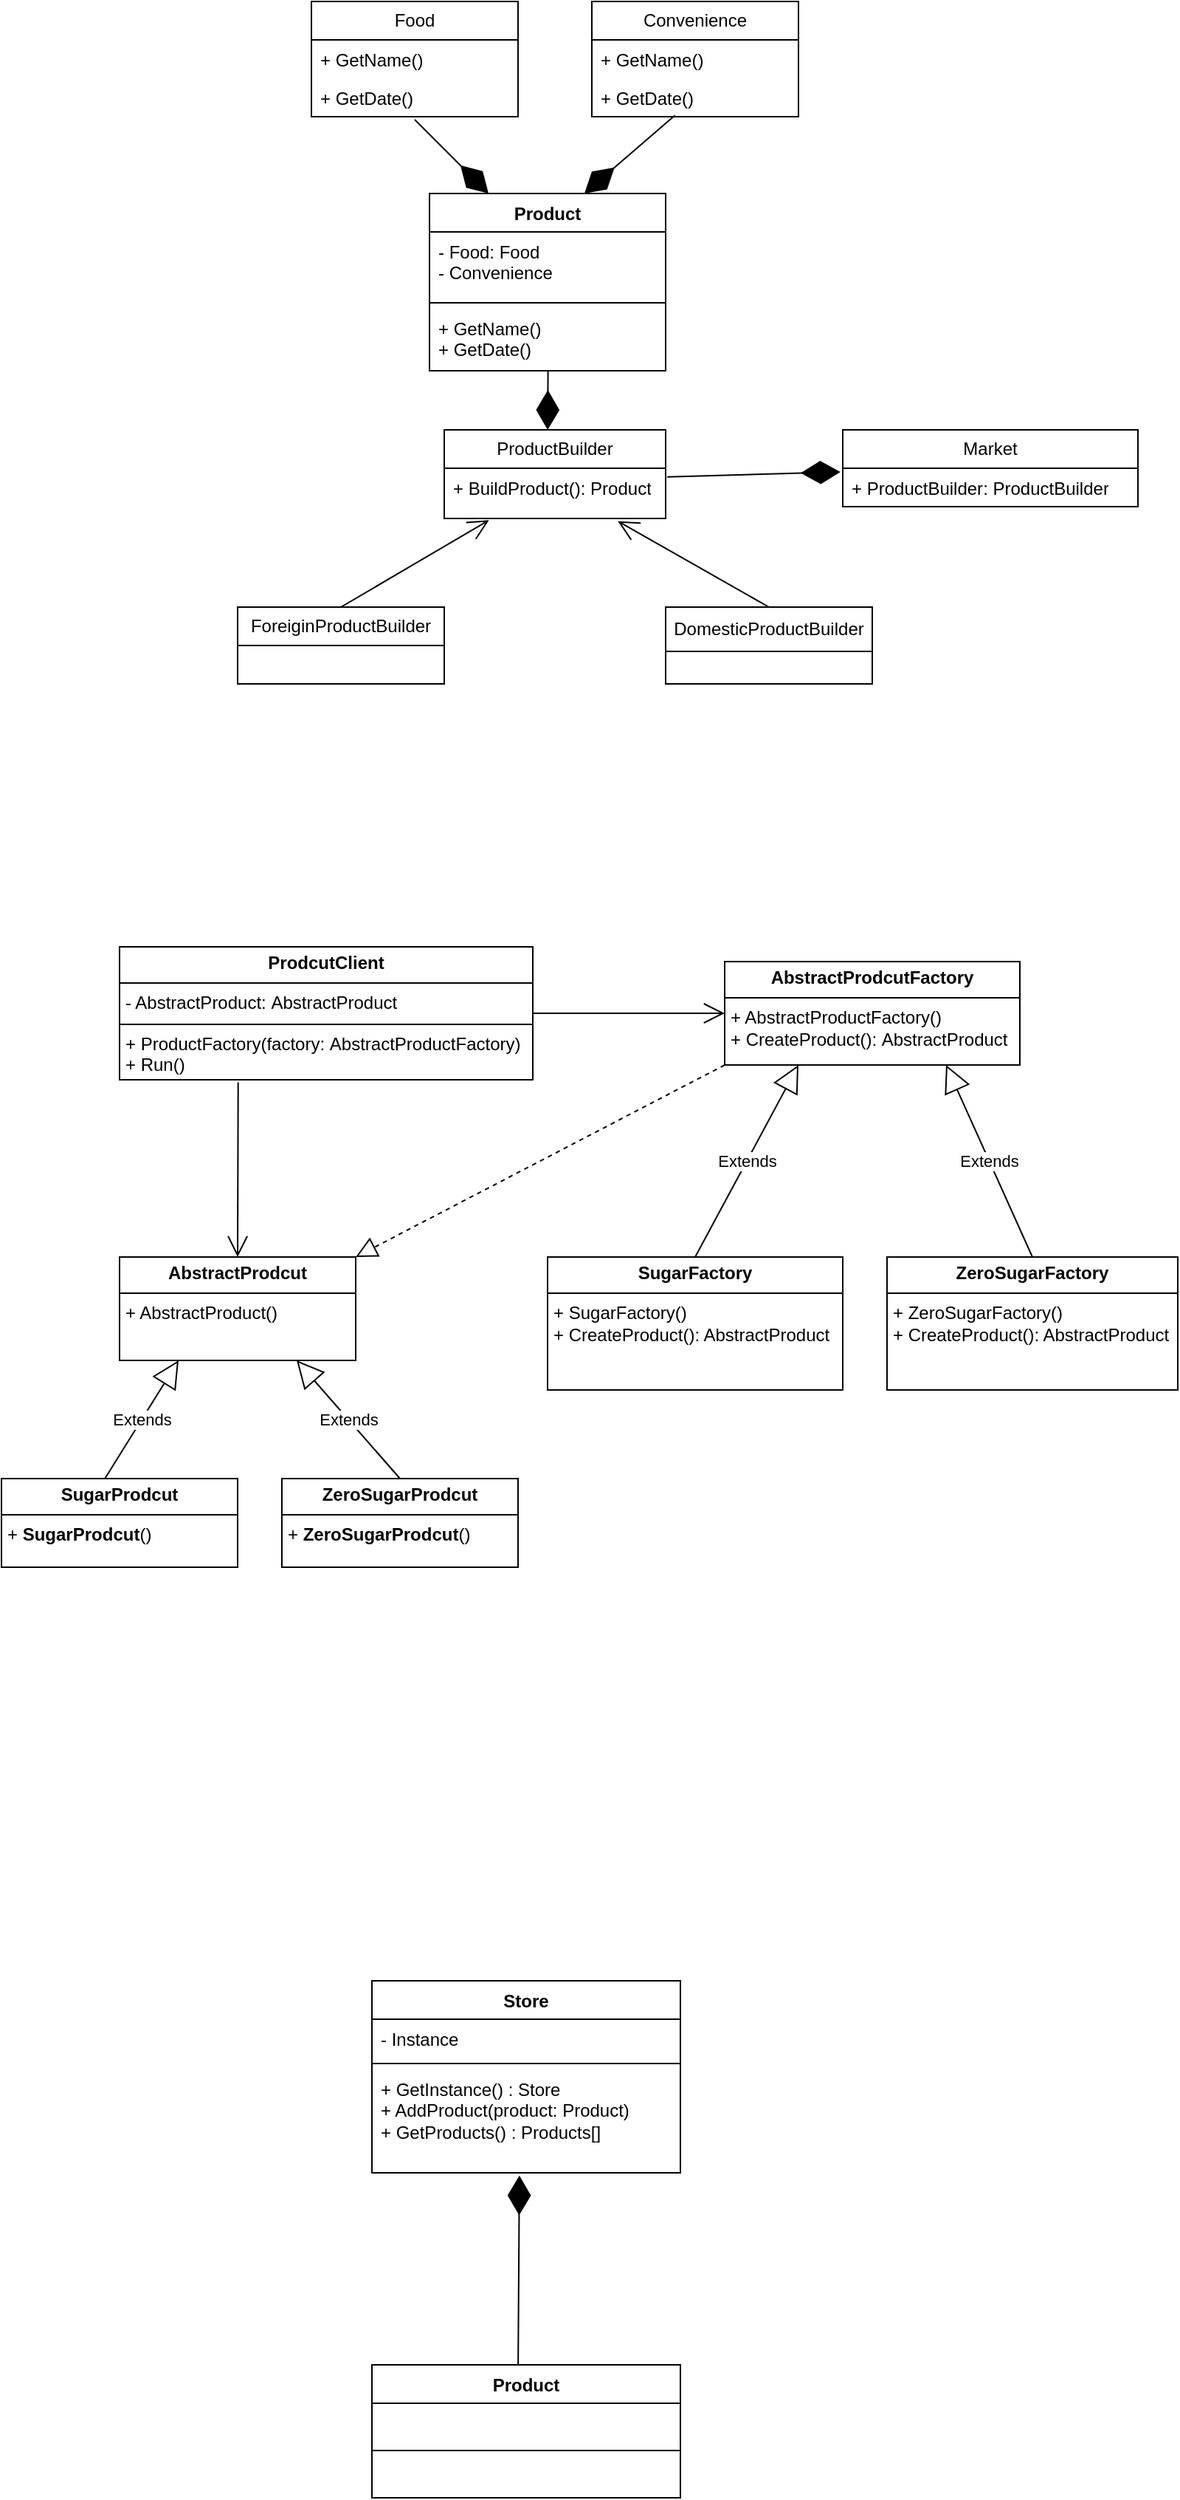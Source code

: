<mxfile version="25.0.3">
  <diagram id="C5RBs43oDa-KdzZeNtuy" name="Page-1">
    <mxGraphModel dx="1075" dy="473" grid="1" gridSize="10" guides="1" tooltips="1" connect="1" arrows="1" fold="1" page="1" pageScale="1" pageWidth="827" pageHeight="1169" math="0" shadow="0">
      <root>
        <mxCell id="WIyWlLk6GJQsqaUBKTNV-0" />
        <mxCell id="WIyWlLk6GJQsqaUBKTNV-1" parent="WIyWlLk6GJQsqaUBKTNV-0" />
        <mxCell id="Hb2cL3qtt-of7ul1khQC-0" value="Food" style="swimlane;fontStyle=0;childLayout=stackLayout;horizontal=1;startSize=26;fillColor=none;horizontalStack=0;resizeParent=1;resizeParentMax=0;resizeLast=0;collapsible=1;marginBottom=0;whiteSpace=wrap;html=1;" vertex="1" parent="WIyWlLk6GJQsqaUBKTNV-1">
          <mxGeometry x="240" y="40" width="140" height="78" as="geometry" />
        </mxCell>
        <mxCell id="Hb2cL3qtt-of7ul1khQC-1" value="+ GetName()" style="text;strokeColor=none;fillColor=none;align=left;verticalAlign=top;spacingLeft=4;spacingRight=4;overflow=hidden;rotatable=0;points=[[0,0.5],[1,0.5]];portConstraint=eastwest;whiteSpace=wrap;html=1;" vertex="1" parent="Hb2cL3qtt-of7ul1khQC-0">
          <mxGeometry y="26" width="140" height="26" as="geometry" />
        </mxCell>
        <mxCell id="Hb2cL3qtt-of7ul1khQC-2" value="+ GetDate()" style="text;strokeColor=none;fillColor=none;align=left;verticalAlign=top;spacingLeft=4;spacingRight=4;overflow=hidden;rotatable=0;points=[[0,0.5],[1,0.5]];portConstraint=eastwest;whiteSpace=wrap;html=1;" vertex="1" parent="Hb2cL3qtt-of7ul1khQC-0">
          <mxGeometry y="52" width="140" height="26" as="geometry" />
        </mxCell>
        <mxCell id="Hb2cL3qtt-of7ul1khQC-13" value="ProductBuilder" style="swimlane;fontStyle=0;childLayout=stackLayout;horizontal=1;startSize=26;fillColor=none;horizontalStack=0;resizeParent=1;resizeParentMax=0;resizeLast=0;collapsible=1;marginBottom=0;whiteSpace=wrap;html=1;" vertex="1" parent="WIyWlLk6GJQsqaUBKTNV-1">
          <mxGeometry x="330" y="330" width="150" height="60" as="geometry" />
        </mxCell>
        <mxCell id="Hb2cL3qtt-of7ul1khQC-14" value="+ BuildProduct(): Product" style="text;strokeColor=none;fillColor=none;align=left;verticalAlign=top;spacingLeft=4;spacingRight=4;overflow=hidden;rotatable=0;points=[[0,0.5],[1,0.5]];portConstraint=eastwest;whiteSpace=wrap;html=1;" vertex="1" parent="Hb2cL3qtt-of7ul1khQC-13">
          <mxGeometry y="26" width="150" height="34" as="geometry" />
        </mxCell>
        <mxCell id="Hb2cL3qtt-of7ul1khQC-17" value="Market" style="swimlane;fontStyle=0;childLayout=stackLayout;horizontal=1;startSize=26;fillColor=none;horizontalStack=0;resizeParent=1;resizeParentMax=0;resizeLast=0;collapsible=1;marginBottom=0;whiteSpace=wrap;html=1;" vertex="1" parent="WIyWlLk6GJQsqaUBKTNV-1">
          <mxGeometry x="600" y="330" width="200" height="52" as="geometry" />
        </mxCell>
        <mxCell id="Hb2cL3qtt-of7ul1khQC-18" value="+&amp;nbsp;&lt;span style=&quot;text-align: center;&quot;&gt;ProductBuilder&lt;/span&gt;:&amp;nbsp;&lt;span style=&quot;text-align: center;&quot;&gt;ProductBuilder&lt;/span&gt;" style="text;strokeColor=none;fillColor=none;align=left;verticalAlign=top;spacingLeft=4;spacingRight=4;overflow=hidden;rotatable=0;points=[[0,0.5],[1,0.5]];portConstraint=eastwest;whiteSpace=wrap;html=1;" vertex="1" parent="Hb2cL3qtt-of7ul1khQC-17">
          <mxGeometry y="26" width="200" height="26" as="geometry" />
        </mxCell>
        <mxCell id="Hb2cL3qtt-of7ul1khQC-21" value="&lt;span style=&quot;text-align: left;&quot;&gt;Convenience&lt;/span&gt;" style="swimlane;fontStyle=0;childLayout=stackLayout;horizontal=1;startSize=26;fillColor=none;horizontalStack=0;resizeParent=1;resizeParentMax=0;resizeLast=0;collapsible=1;marginBottom=0;whiteSpace=wrap;html=1;" vertex="1" parent="WIyWlLk6GJQsqaUBKTNV-1">
          <mxGeometry x="430" y="40" width="140" height="78" as="geometry" />
        </mxCell>
        <mxCell id="Hb2cL3qtt-of7ul1khQC-22" value="+ GetName()" style="text;strokeColor=none;fillColor=none;align=left;verticalAlign=top;spacingLeft=4;spacingRight=4;overflow=hidden;rotatable=0;points=[[0,0.5],[1,0.5]];portConstraint=eastwest;whiteSpace=wrap;html=1;" vertex="1" parent="Hb2cL3qtt-of7ul1khQC-21">
          <mxGeometry y="26" width="140" height="26" as="geometry" />
        </mxCell>
        <mxCell id="Hb2cL3qtt-of7ul1khQC-23" value="+ GetDate()" style="text;strokeColor=none;fillColor=none;align=left;verticalAlign=top;spacingLeft=4;spacingRight=4;overflow=hidden;rotatable=0;points=[[0,0.5],[1,0.5]];portConstraint=eastwest;whiteSpace=wrap;html=1;" vertex="1" parent="Hb2cL3qtt-of7ul1khQC-21">
          <mxGeometry y="52" width="140" height="26" as="geometry" />
        </mxCell>
        <mxCell id="Hb2cL3qtt-of7ul1khQC-24" value="Product" style="swimlane;fontStyle=1;align=center;verticalAlign=top;childLayout=stackLayout;horizontal=1;startSize=26;horizontalStack=0;resizeParent=1;resizeParentMax=0;resizeLast=0;collapsible=1;marginBottom=0;whiteSpace=wrap;html=1;" vertex="1" parent="WIyWlLk6GJQsqaUBKTNV-1">
          <mxGeometry x="320" y="170" width="160" height="120" as="geometry" />
        </mxCell>
        <mxCell id="Hb2cL3qtt-of7ul1khQC-25" value="- Food: Food&lt;div&gt;- Convenience&lt;/div&gt;" style="text;strokeColor=none;fillColor=none;align=left;verticalAlign=top;spacingLeft=4;spacingRight=4;overflow=hidden;rotatable=0;points=[[0,0.5],[1,0.5]];portConstraint=eastwest;whiteSpace=wrap;html=1;" vertex="1" parent="Hb2cL3qtt-of7ul1khQC-24">
          <mxGeometry y="26" width="160" height="44" as="geometry" />
        </mxCell>
        <mxCell id="Hb2cL3qtt-of7ul1khQC-26" value="" style="line;strokeWidth=1;fillColor=none;align=left;verticalAlign=middle;spacingTop=-1;spacingLeft=3;spacingRight=3;rotatable=0;labelPosition=right;points=[];portConstraint=eastwest;strokeColor=inherit;" vertex="1" parent="Hb2cL3qtt-of7ul1khQC-24">
          <mxGeometry y="70" width="160" height="8" as="geometry" />
        </mxCell>
        <mxCell id="Hb2cL3qtt-of7ul1khQC-27" value="+ GetName()&lt;div&gt;+ GetDate()&lt;/div&gt;" style="text;strokeColor=none;fillColor=none;align=left;verticalAlign=top;spacingLeft=4;spacingRight=4;overflow=hidden;rotatable=0;points=[[0,0.5],[1,0.5]];portConstraint=eastwest;whiteSpace=wrap;html=1;" vertex="1" parent="Hb2cL3qtt-of7ul1khQC-24">
          <mxGeometry y="78" width="160" height="42" as="geometry" />
        </mxCell>
        <mxCell id="Hb2cL3qtt-of7ul1khQC-28" value="ForeiginProductBuilder" style="swimlane;fontStyle=0;childLayout=stackLayout;horizontal=1;startSize=26;fillColor=none;horizontalStack=0;resizeParent=1;resizeParentMax=0;resizeLast=0;collapsible=1;marginBottom=0;whiteSpace=wrap;html=1;" vertex="1" parent="WIyWlLk6GJQsqaUBKTNV-1">
          <mxGeometry x="190" y="450" width="140" height="52" as="geometry" />
        </mxCell>
        <mxCell id="Hb2cL3qtt-of7ul1khQC-32" value="DomesticProductBuilder" style="swimlane;fontStyle=0;childLayout=stackLayout;horizontal=1;startSize=30;fillColor=none;horizontalStack=0;resizeParent=1;resizeParentMax=0;resizeLast=0;collapsible=1;marginBottom=0;whiteSpace=wrap;html=1;" vertex="1" parent="WIyWlLk6GJQsqaUBKTNV-1">
          <mxGeometry x="480" y="450" width="140" height="52" as="geometry" />
        </mxCell>
        <mxCell id="Hb2cL3qtt-of7ul1khQC-33" value="" style="endArrow=open;endFill=1;endSize=12;html=1;rounded=0;exitX=0.5;exitY=0;exitDx=0;exitDy=0;entryX=0.202;entryY=1.034;entryDx=0;entryDy=0;entryPerimeter=0;" edge="1" parent="WIyWlLk6GJQsqaUBKTNV-1" source="Hb2cL3qtt-of7ul1khQC-28" target="Hb2cL3qtt-of7ul1khQC-14">
          <mxGeometry width="160" relative="1" as="geometry">
            <mxPoint x="440" y="400" as="sourcePoint" />
            <mxPoint x="600" y="400" as="targetPoint" />
          </mxGeometry>
        </mxCell>
        <mxCell id="Hb2cL3qtt-of7ul1khQC-35" value="" style="endArrow=open;endFill=1;endSize=12;html=1;rounded=0;exitX=0.5;exitY=0;exitDx=0;exitDy=0;entryX=0.784;entryY=1.054;entryDx=0;entryDy=0;entryPerimeter=0;" edge="1" parent="WIyWlLk6GJQsqaUBKTNV-1" source="Hb2cL3qtt-of7ul1khQC-32" target="Hb2cL3qtt-of7ul1khQC-14">
          <mxGeometry width="160" relative="1" as="geometry">
            <mxPoint x="440" y="400" as="sourcePoint" />
            <mxPoint x="600" y="400" as="targetPoint" />
          </mxGeometry>
        </mxCell>
        <mxCell id="Hb2cL3qtt-of7ul1khQC-36" value="" style="endArrow=diamondThin;endFill=1;endSize=24;html=1;rounded=0;entryX=0.25;entryY=0;entryDx=0;entryDy=0;" edge="1" parent="WIyWlLk6GJQsqaUBKTNV-1" target="Hb2cL3qtt-of7ul1khQC-24">
          <mxGeometry width="160" relative="1" as="geometry">
            <mxPoint x="310" y="120" as="sourcePoint" />
            <mxPoint x="600" y="320" as="targetPoint" />
          </mxGeometry>
        </mxCell>
        <mxCell id="Hb2cL3qtt-of7ul1khQC-38" value="" style="endArrow=diamondThin;endFill=1;endSize=24;html=1;rounded=0;exitX=0.402;exitY=0.968;exitDx=0;exitDy=0;exitPerimeter=0;entryX=0.656;entryY=0;entryDx=0;entryDy=0;entryPerimeter=0;" edge="1" parent="WIyWlLk6GJQsqaUBKTNV-1" source="Hb2cL3qtt-of7ul1khQC-23" target="Hb2cL3qtt-of7ul1khQC-24">
          <mxGeometry width="160" relative="1" as="geometry">
            <mxPoint x="440" y="240" as="sourcePoint" />
            <mxPoint x="600" y="240" as="targetPoint" />
          </mxGeometry>
        </mxCell>
        <mxCell id="Hb2cL3qtt-of7ul1khQC-39" value="" style="endArrow=diamondThin;endFill=1;endSize=24;html=1;rounded=0;exitX=0.502;exitY=0.996;exitDx=0;exitDy=0;exitPerimeter=0;entryX=0.467;entryY=0;entryDx=0;entryDy=0;entryPerimeter=0;" edge="1" parent="WIyWlLk6GJQsqaUBKTNV-1" source="Hb2cL3qtt-of7ul1khQC-27" target="Hb2cL3qtt-of7ul1khQC-13">
          <mxGeometry width="160" relative="1" as="geometry">
            <mxPoint x="440" y="240" as="sourcePoint" />
            <mxPoint x="600" y="240" as="targetPoint" />
          </mxGeometry>
        </mxCell>
        <mxCell id="Hb2cL3qtt-of7ul1khQC-40" value="" style="endArrow=diamondThin;endFill=1;endSize=24;html=1;rounded=0;exitX=1.007;exitY=0.172;exitDx=0;exitDy=0;exitPerimeter=0;entryX=-0.008;entryY=0.096;entryDx=0;entryDy=0;entryPerimeter=0;" edge="1" parent="WIyWlLk6GJQsqaUBKTNV-1" source="Hb2cL3qtt-of7ul1khQC-14" target="Hb2cL3qtt-of7ul1khQC-18">
          <mxGeometry width="160" relative="1" as="geometry">
            <mxPoint x="440" y="320" as="sourcePoint" />
            <mxPoint x="600" y="320" as="targetPoint" />
          </mxGeometry>
        </mxCell>
        <mxCell id="Hb2cL3qtt-of7ul1khQC-42" value="&lt;p style=&quot;margin:0px;margin-top:4px;text-align:center;&quot;&gt;&lt;b&gt;ProdcutClient&lt;/b&gt;&lt;/p&gt;&lt;hr size=&quot;1&quot; style=&quot;border-style:solid;&quot;&gt;&lt;p style=&quot;margin:0px;margin-left:4px;&quot;&gt;- AbstractProduct:&amp;nbsp;&lt;span style=&quot;background-color: initial;&quot;&gt;AbstractProduct&lt;/span&gt;&lt;/p&gt;&lt;hr size=&quot;1&quot; style=&quot;border-style:solid;&quot;&gt;&lt;p style=&quot;margin:0px;margin-left:4px;&quot;&gt;+ ProductFactory(factory:&lt;span style=&quot;background-color: initial;&quot;&gt;&amp;nbsp;A&lt;/span&gt;&lt;span style=&quot;background-color: initial;&quot;&gt;bstractProductFactory&lt;/span&gt;&lt;span style=&quot;background-color: initial;&quot;&gt;)&lt;/span&gt;&lt;/p&gt;&lt;p style=&quot;margin:0px;margin-left:4px;&quot;&gt;+ Run()&lt;/p&gt;" style="verticalAlign=top;align=left;overflow=fill;html=1;whiteSpace=wrap;" vertex="1" parent="WIyWlLk6GJQsqaUBKTNV-1">
          <mxGeometry x="110" y="680" width="280" height="90" as="geometry" />
        </mxCell>
        <mxCell id="Hb2cL3qtt-of7ul1khQC-43" value="&lt;p style=&quot;margin:0px;margin-top:4px;text-align:center;&quot;&gt;&lt;b&gt;AbstractProdcutFactory&lt;/b&gt;&lt;/p&gt;&lt;hr size=&quot;1&quot; style=&quot;border-style:solid;&quot;&gt;&lt;p style=&quot;margin:0px;margin-left:4px;&quot;&gt;+ AbstractProductFactory()&lt;/p&gt;&lt;p style=&quot;margin:0px;margin-left:4px;&quot;&gt;+ CreateProduct():&amp;nbsp;&lt;span style=&quot;background-color: initial;&quot;&gt;AbstractProduct&lt;/span&gt;&lt;br&gt;&lt;/p&gt;" style="verticalAlign=top;align=left;overflow=fill;html=1;whiteSpace=wrap;" vertex="1" parent="WIyWlLk6GJQsqaUBKTNV-1">
          <mxGeometry x="520" y="690" width="200" height="70" as="geometry" />
        </mxCell>
        <mxCell id="Hb2cL3qtt-of7ul1khQC-44" value="&lt;p style=&quot;margin:0px;margin-top:4px;text-align:center;&quot;&gt;&lt;b&gt;SugarFactory&lt;/b&gt;&lt;/p&gt;&lt;hr size=&quot;1&quot; style=&quot;border-style:solid;&quot;&gt;&lt;p style=&quot;margin:0px;margin-left:4px;&quot;&gt;+ SugarFactory()&lt;br&gt;&lt;/p&gt;&lt;p style=&quot;margin:0px;margin-left:4px;&quot;&gt;+ CreateProduct(): AbstractProduct&lt;/p&gt;" style="verticalAlign=top;align=left;overflow=fill;html=1;whiteSpace=wrap;" vertex="1" parent="WIyWlLk6GJQsqaUBKTNV-1">
          <mxGeometry x="400" y="890" width="200" height="90" as="geometry" />
        </mxCell>
        <mxCell id="Hb2cL3qtt-of7ul1khQC-45" value="&lt;p style=&quot;margin:0px;margin-top:4px;text-align:center;&quot;&gt;&lt;b&gt;Zero&lt;/b&gt;&lt;b style=&quot;background-color: initial;&quot;&gt;Sugar&lt;/b&gt;&lt;b style=&quot;background-color: initial;&quot;&gt;Factory&lt;/b&gt;&lt;/p&gt;&lt;hr size=&quot;1&quot; style=&quot;border-style:solid;&quot;&gt;&lt;p style=&quot;margin: 0px 0px 0px 4px;&quot;&gt;+ ZeroSugarFactory()&lt;br&gt;&lt;/p&gt;&lt;p style=&quot;margin: 0px 0px 0px 4px;&quot;&gt;+ CreateProduct(): AbstractProduct&lt;/p&gt;" style="verticalAlign=top;align=left;overflow=fill;html=1;whiteSpace=wrap;" vertex="1" parent="WIyWlLk6GJQsqaUBKTNV-1">
          <mxGeometry x="630" y="890" width="197" height="90" as="geometry" />
        </mxCell>
        <mxCell id="Hb2cL3qtt-of7ul1khQC-46" value="&lt;p style=&quot;margin:0px;margin-top:4px;text-align:center;&quot;&gt;&lt;b&gt;AbstractProdcut&lt;/b&gt;&lt;/p&gt;&lt;hr size=&quot;1&quot; style=&quot;border-style:solid;&quot;&gt;&lt;p style=&quot;margin:0px;margin-left:4px;&quot;&gt;+ AbstractProduct()&lt;/p&gt;" style="verticalAlign=top;align=left;overflow=fill;html=1;whiteSpace=wrap;" vertex="1" parent="WIyWlLk6GJQsqaUBKTNV-1">
          <mxGeometry x="110" y="890" width="160" height="70" as="geometry" />
        </mxCell>
        <mxCell id="Hb2cL3qtt-of7ul1khQC-47" value="&lt;p style=&quot;margin:0px;margin-top:4px;text-align:center;&quot;&gt;&lt;b style=&quot;background-color: initial;&quot;&gt;Sugar&lt;/b&gt;&lt;b&gt;Prodcut&lt;/b&gt;&lt;/p&gt;&lt;hr size=&quot;1&quot; style=&quot;border-style:solid;&quot;&gt;&lt;p style=&quot;margin:0px;margin-left:4px;&quot;&gt;+&amp;nbsp;&lt;b style=&quot;text-align: center;&quot;&gt;Sugar&lt;/b&gt;&lt;b style=&quot;text-align: center;&quot;&gt;Prodcut&lt;/b&gt;()&lt;/p&gt;" style="verticalAlign=top;align=left;overflow=fill;html=1;whiteSpace=wrap;" vertex="1" parent="WIyWlLk6GJQsqaUBKTNV-1">
          <mxGeometry x="30" y="1040" width="160" height="60" as="geometry" />
        </mxCell>
        <mxCell id="Hb2cL3qtt-of7ul1khQC-48" value="&lt;p style=&quot;margin:0px;margin-top:4px;text-align:center;&quot;&gt;&lt;b style=&quot;background-color: initial;&quot;&gt;ZeroSugar&lt;/b&gt;&lt;b&gt;Prodcut&lt;/b&gt;&lt;/p&gt;&lt;hr size=&quot;1&quot; style=&quot;border-style:solid;&quot;&gt;&lt;p style=&quot;margin:0px;margin-left:4px;&quot;&gt;+&amp;nbsp;&lt;b style=&quot;background-color: initial; text-align: center;&quot;&gt;Zero&lt;/b&gt;&lt;b style=&quot;background-color: initial; text-align: center;&quot;&gt;Sugar&lt;/b&gt;&lt;b style=&quot;background-color: initial; text-align: center;&quot;&gt;Prodcut&lt;/b&gt;&lt;span style=&quot;background-color: initial;&quot;&gt;()&lt;/span&gt;&lt;/p&gt;" style="verticalAlign=top;align=left;overflow=fill;html=1;whiteSpace=wrap;" vertex="1" parent="WIyWlLk6GJQsqaUBKTNV-1">
          <mxGeometry x="220" y="1040" width="160" height="60" as="geometry" />
        </mxCell>
        <mxCell id="Hb2cL3qtt-of7ul1khQC-49" value="" style="endArrow=open;endFill=1;endSize=12;html=1;rounded=0;exitX=0.287;exitY=1.02;exitDx=0;exitDy=0;entryX=0.5;entryY=0;entryDx=0;entryDy=0;exitPerimeter=0;" edge="1" parent="WIyWlLk6GJQsqaUBKTNV-1" source="Hb2cL3qtt-of7ul1khQC-42" target="Hb2cL3qtt-of7ul1khQC-46">
          <mxGeometry width="160" relative="1" as="geometry">
            <mxPoint x="320" y="860" as="sourcePoint" />
            <mxPoint x="480" y="860" as="targetPoint" />
          </mxGeometry>
        </mxCell>
        <mxCell id="Hb2cL3qtt-of7ul1khQC-50" value="Extends" style="endArrow=block;endSize=16;endFill=0;html=1;rounded=0;exitX=0.438;exitY=0;exitDx=0;exitDy=0;exitPerimeter=0;entryX=0.25;entryY=1;entryDx=0;entryDy=0;" edge="1" parent="WIyWlLk6GJQsqaUBKTNV-1" source="Hb2cL3qtt-of7ul1khQC-47" target="Hb2cL3qtt-of7ul1khQC-46">
          <mxGeometry width="160" relative="1" as="geometry">
            <mxPoint x="320" y="860" as="sourcePoint" />
            <mxPoint x="480" y="860" as="targetPoint" />
          </mxGeometry>
        </mxCell>
        <mxCell id="Hb2cL3qtt-of7ul1khQC-51" value="Extends" style="endArrow=block;endSize=16;endFill=0;html=1;rounded=0;exitX=0.5;exitY=0;exitDx=0;exitDy=0;entryX=0.75;entryY=1;entryDx=0;entryDy=0;" edge="1" parent="WIyWlLk6GJQsqaUBKTNV-1" source="Hb2cL3qtt-of7ul1khQC-48" target="Hb2cL3qtt-of7ul1khQC-46">
          <mxGeometry width="160" relative="1" as="geometry">
            <mxPoint x="320" y="940" as="sourcePoint" />
            <mxPoint x="230" y="990" as="targetPoint" />
          </mxGeometry>
        </mxCell>
        <mxCell id="Hb2cL3qtt-of7ul1khQC-52" value="" style="endArrow=open;endFill=1;endSize=12;html=1;rounded=0;exitX=1;exitY=0.5;exitDx=0;exitDy=0;" edge="1" parent="WIyWlLk6GJQsqaUBKTNV-1" source="Hb2cL3qtt-of7ul1khQC-42" target="Hb2cL3qtt-of7ul1khQC-43">
          <mxGeometry width="160" relative="1" as="geometry">
            <mxPoint x="520" y="860" as="sourcePoint" />
            <mxPoint x="680" y="860" as="targetPoint" />
          </mxGeometry>
        </mxCell>
        <mxCell id="Hb2cL3qtt-of7ul1khQC-53" value="Extends" style="endArrow=block;endSize=16;endFill=0;html=1;rounded=0;exitX=0.5;exitY=0;exitDx=0;exitDy=0;entryX=0.25;entryY=1;entryDx=0;entryDy=0;" edge="1" parent="WIyWlLk6GJQsqaUBKTNV-1" source="Hb2cL3qtt-of7ul1khQC-44" target="Hb2cL3qtt-of7ul1khQC-43">
          <mxGeometry width="160" relative="1" as="geometry">
            <mxPoint x="560" y="850" as="sourcePoint" />
            <mxPoint x="720" y="850" as="targetPoint" />
          </mxGeometry>
        </mxCell>
        <mxCell id="Hb2cL3qtt-of7ul1khQC-54" value="Extends" style="endArrow=block;endSize=16;endFill=0;html=1;rounded=0;exitX=0.5;exitY=0;exitDx=0;exitDy=0;entryX=0.75;entryY=1;entryDx=0;entryDy=0;" edge="1" parent="WIyWlLk6GJQsqaUBKTNV-1" source="Hb2cL3qtt-of7ul1khQC-45" target="Hb2cL3qtt-of7ul1khQC-43">
          <mxGeometry width="160" relative="1" as="geometry">
            <mxPoint x="560" y="850" as="sourcePoint" />
            <mxPoint x="720" y="850" as="targetPoint" />
          </mxGeometry>
        </mxCell>
        <mxCell id="Hb2cL3qtt-of7ul1khQC-58" value="" style="endArrow=block;dashed=1;endFill=0;endSize=12;html=1;rounded=0;exitX=0;exitY=1;exitDx=0;exitDy=0;entryX=1;entryY=0;entryDx=0;entryDy=0;" edge="1" parent="WIyWlLk6GJQsqaUBKTNV-1" source="Hb2cL3qtt-of7ul1khQC-43" target="Hb2cL3qtt-of7ul1khQC-46">
          <mxGeometry width="160" relative="1" as="geometry">
            <mxPoint x="410" y="890" as="sourcePoint" />
            <mxPoint x="570" y="890" as="targetPoint" />
          </mxGeometry>
        </mxCell>
        <mxCell id="Hb2cL3qtt-of7ul1khQC-59" value="Store" style="swimlane;fontStyle=1;align=center;verticalAlign=top;childLayout=stackLayout;horizontal=1;startSize=26;horizontalStack=0;resizeParent=1;resizeParentMax=0;resizeLast=0;collapsible=1;marginBottom=0;whiteSpace=wrap;html=1;" vertex="1" parent="WIyWlLk6GJQsqaUBKTNV-1">
          <mxGeometry x="281" y="1380" width="209" height="130" as="geometry" />
        </mxCell>
        <mxCell id="Hb2cL3qtt-of7ul1khQC-60" value="- Instance" style="text;strokeColor=none;fillColor=none;align=left;verticalAlign=top;spacingLeft=4;spacingRight=4;overflow=hidden;rotatable=0;points=[[0,0.5],[1,0.5]];portConstraint=eastwest;whiteSpace=wrap;html=1;" vertex="1" parent="Hb2cL3qtt-of7ul1khQC-59">
          <mxGeometry y="26" width="209" height="26" as="geometry" />
        </mxCell>
        <mxCell id="Hb2cL3qtt-of7ul1khQC-61" value="" style="line;strokeWidth=1;fillColor=none;align=left;verticalAlign=middle;spacingTop=-1;spacingLeft=3;spacingRight=3;rotatable=0;labelPosition=right;points=[];portConstraint=eastwest;strokeColor=inherit;" vertex="1" parent="Hb2cL3qtt-of7ul1khQC-59">
          <mxGeometry y="52" width="209" height="8" as="geometry" />
        </mxCell>
        <mxCell id="Hb2cL3qtt-of7ul1khQC-62" value="+ GetInstance() : Store&lt;div&gt;+ AddProduct(product: Product)&lt;br&gt;&lt;div&gt;+ GetProducts() : Products[]&lt;/div&gt;&lt;/div&gt;" style="text;strokeColor=none;fillColor=none;align=left;verticalAlign=top;spacingLeft=4;spacingRight=4;overflow=hidden;rotatable=0;points=[[0,0.5],[1,0.5]];portConstraint=eastwest;whiteSpace=wrap;html=1;" vertex="1" parent="Hb2cL3qtt-of7ul1khQC-59">
          <mxGeometry y="60" width="209" height="70" as="geometry" />
        </mxCell>
        <mxCell id="Hb2cL3qtt-of7ul1khQC-63" value="Product" style="swimlane;fontStyle=1;align=center;verticalAlign=top;childLayout=stackLayout;horizontal=1;startSize=26;horizontalStack=0;resizeParent=1;resizeParentMax=0;resizeLast=0;collapsible=1;marginBottom=0;whiteSpace=wrap;html=1;" vertex="1" parent="WIyWlLk6GJQsqaUBKTNV-1">
          <mxGeometry x="281" y="1640" width="209" height="90" as="geometry" />
        </mxCell>
        <mxCell id="Hb2cL3qtt-of7ul1khQC-65" value="" style="line;strokeWidth=1;fillColor=none;align=left;verticalAlign=middle;spacingTop=-1;spacingLeft=3;spacingRight=3;rotatable=0;labelPosition=right;points=[];portConstraint=eastwest;strokeColor=inherit;" vertex="1" parent="Hb2cL3qtt-of7ul1khQC-63">
          <mxGeometry y="26" width="209" height="64" as="geometry" />
        </mxCell>
        <mxCell id="Hb2cL3qtt-of7ul1khQC-67" value="" style="endArrow=diamondThin;endFill=1;endSize=24;html=1;rounded=0;exitX=0.474;exitY=0;exitDx=0;exitDy=0;exitPerimeter=0;entryX=0.478;entryY=1.026;entryDx=0;entryDy=0;entryPerimeter=0;" edge="1" parent="WIyWlLk6GJQsqaUBKTNV-1" source="Hb2cL3qtt-of7ul1khQC-63" target="Hb2cL3qtt-of7ul1khQC-62">
          <mxGeometry width="160" relative="1" as="geometry">
            <mxPoint x="380" y="1510" as="sourcePoint" />
            <mxPoint x="540" y="1510" as="targetPoint" />
          </mxGeometry>
        </mxCell>
      </root>
    </mxGraphModel>
  </diagram>
</mxfile>
